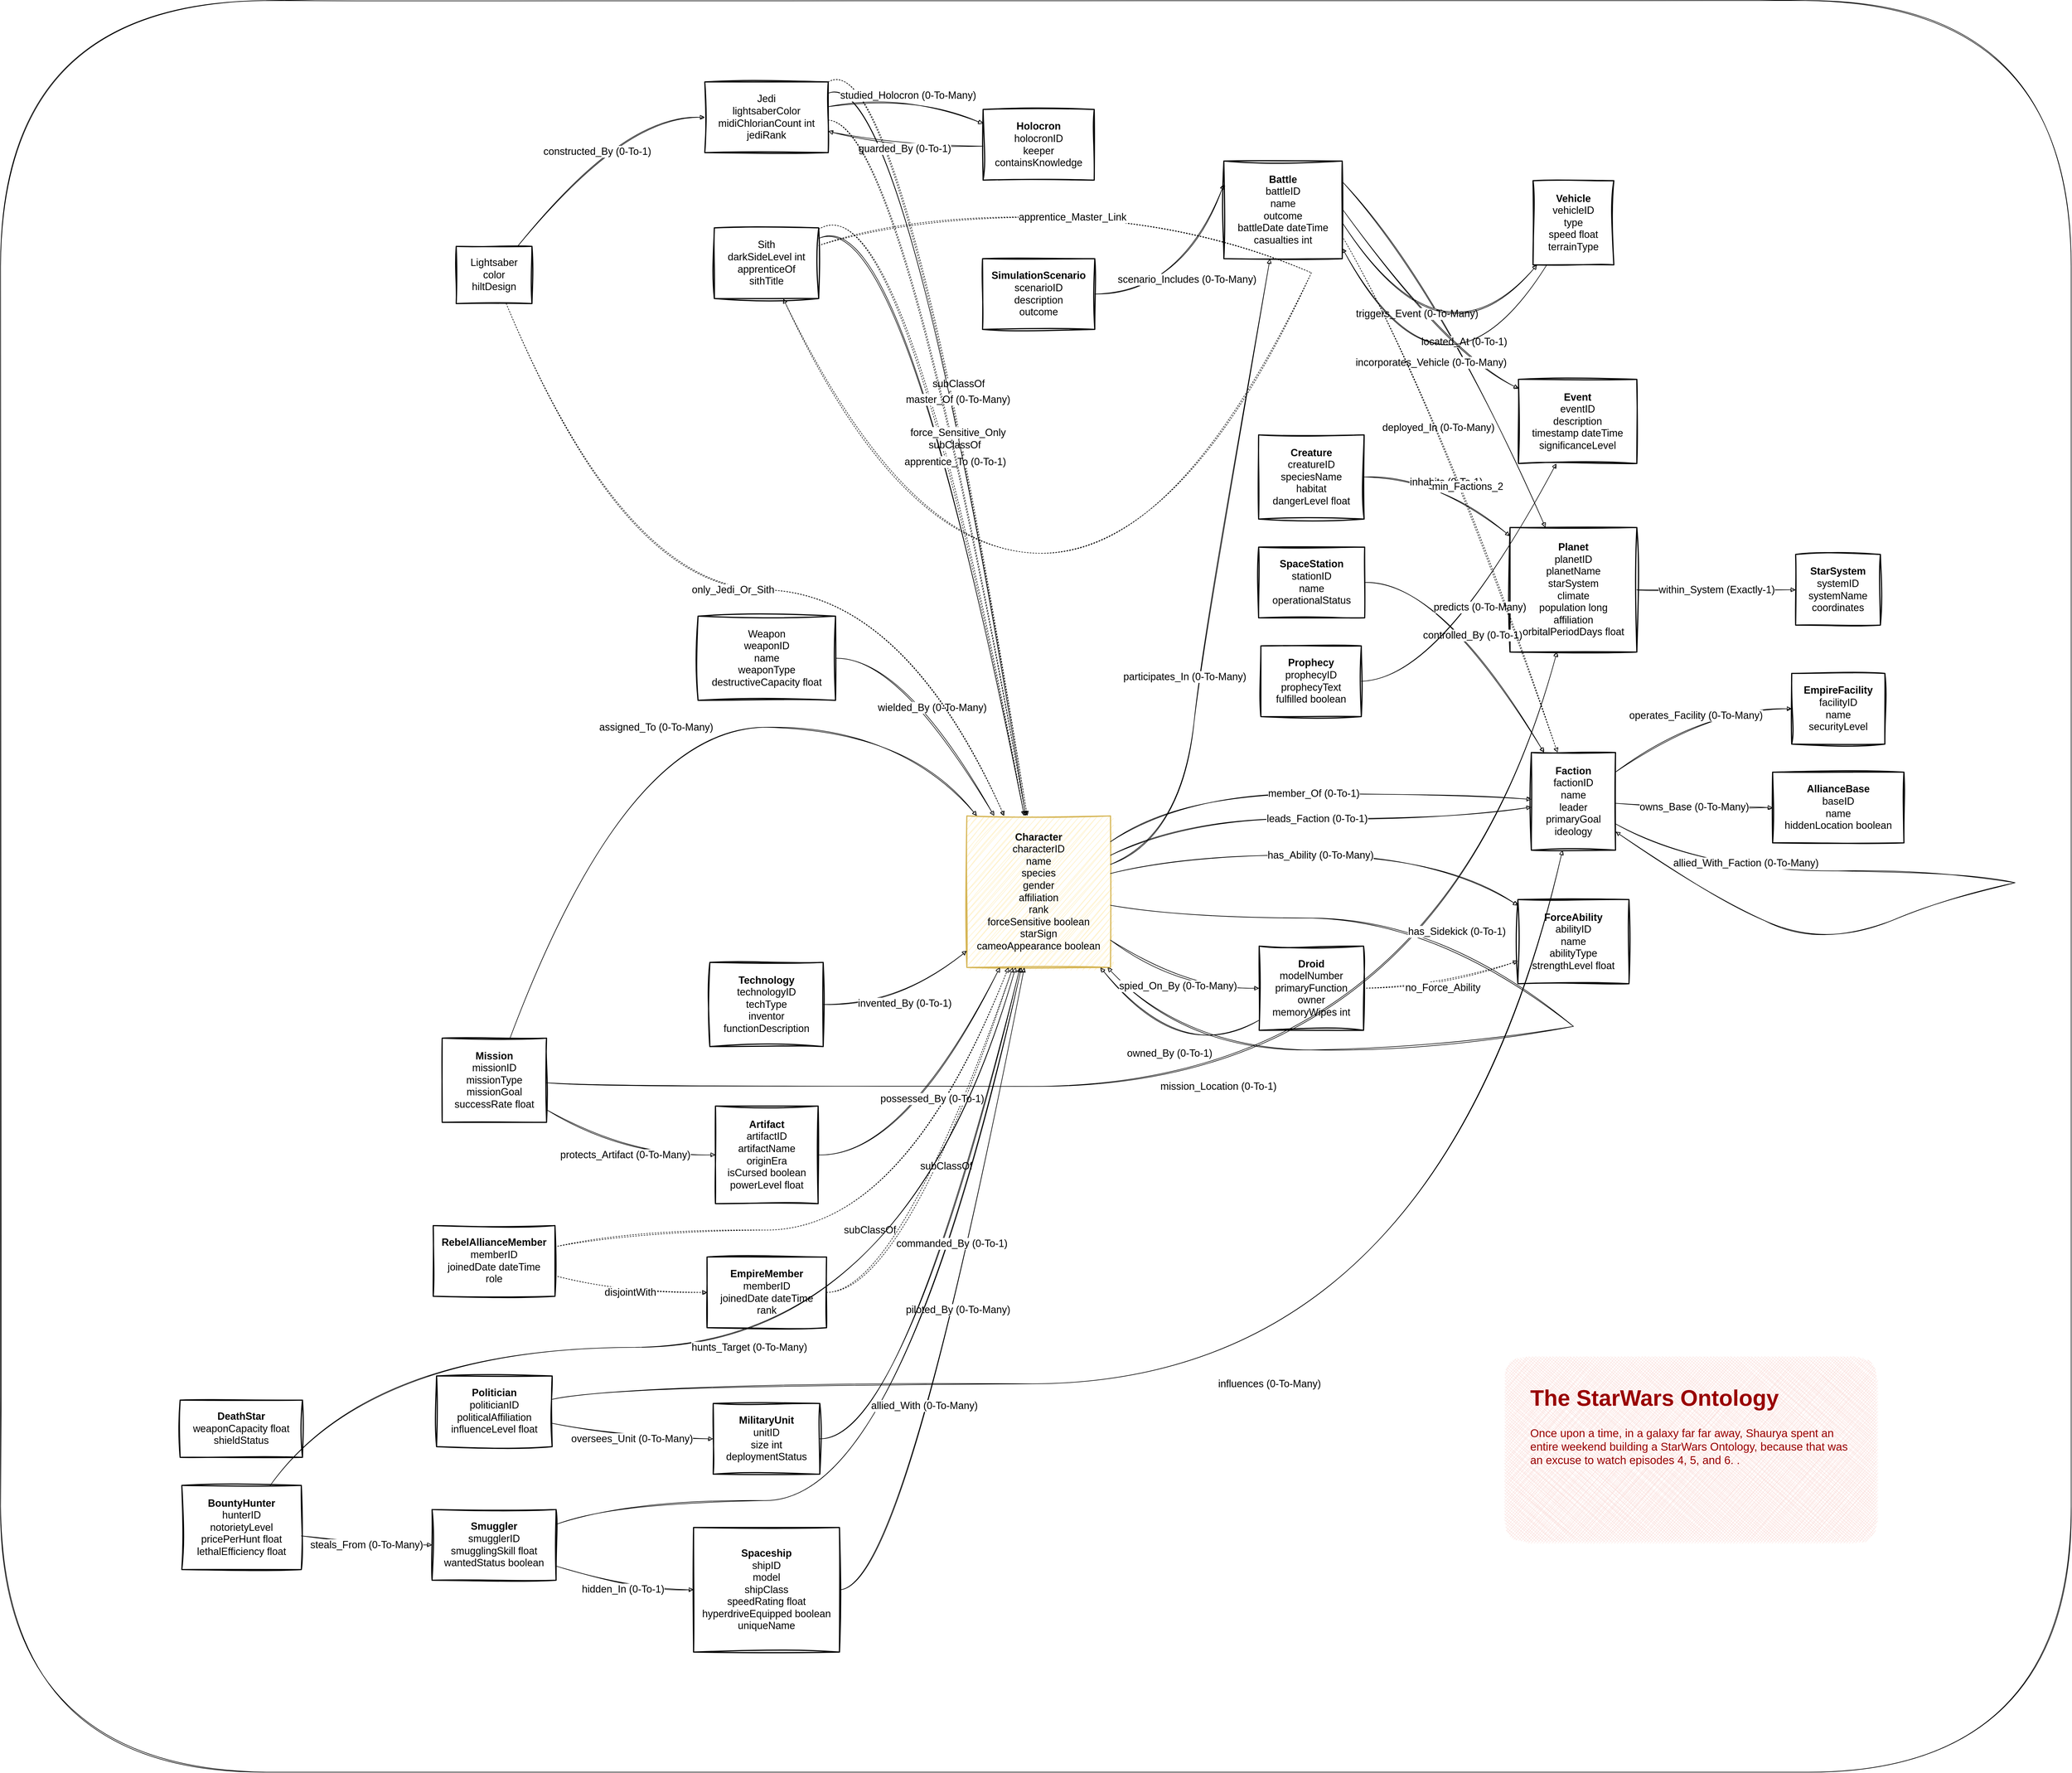 <mxfile version="26.2.14">
  <diagram name="Page-1" id="XLeZ2xFjVM-nM3Y51FrJ">
    <mxGraphModel dx="5537" dy="1596" grid="1" gridSize="10" guides="1" tooltips="1" connect="1" arrows="1" fold="1" page="1" pageScale="1" pageWidth="850" pageHeight="1100" math="0" shadow="0" adaptiveColors="auto">
      <root>
        <mxCell id="0" />
        <mxCell id="1" parent="0" />
        <mxCell id="mrrOqNTrh9wwAafQcjiY-2" value="" style="rounded=1;whiteSpace=wrap;html=1;hachureGap=4;fontFamily=Helvetica;align=center;fontSize=20;movable=0;resizable=0;rotatable=0;deletable=0;editable=0;locked=1;connectable=0;sketch=1;curveFitting=1;jiggle=2;" parent="1" vertex="1">
          <mxGeometry x="-610" y="1670" width="3690" height="3157" as="geometry" />
        </mxCell>
        <mxCell id="P2nuxgQEwrjuUguN4LJH-93" value="&lt;h1 style=&quot;margin-top: 0px;&quot;&gt;The StarWars Ontology&lt;/h1&gt;&lt;p&gt;Once upon a time, in a galaxy far far away, Shaurya spent an entire weekend building a StarWars Ontology, because that was an excuse to watch episodes 4, 5, and 6. .&lt;/p&gt;" style="text;html=1;whiteSpace=wrap;overflow=hidden;rounded=1;fontFamily=Helvetica;fontSize=20;fillColor=#fad9d5;strokeColor=none;fillStyle=cross-hatch;gradientColor=none;fontColor=#990000;spacing=44;align=left;spacingLeft=2;movable=0;resizable=0;rotatable=0;deletable=0;editable=0;locked=1;connectable=0;comic=0;arcSize=12;sketch=1;curveFitting=1;jiggle=2;" parent="1" vertex="1">
          <mxGeometry x="2070" y="4087" width="663" height="330" as="geometry" />
        </mxCell>
        <mxCell id="SxJSznZynnQEixtCR3-F-1" value="&lt;b&gt;Character&lt;br&gt;&lt;/b&gt;characterID&lt;br&gt;name&lt;br&gt;species&lt;br&gt;gender&lt;br&gt;affiliation&lt;br&gt;rank&lt;br&gt;forceSensitive boolean&lt;br&gt;starSign&lt;br&gt;cameoAppearance boolean" style="whiteSpace=wrap;strokeWidth=2;comic=0;arcSize=12;fontSize=18;html=1;sketch=1;curveFitting=1;jiggle=2;fillColor=#fff2cc;strokeColor=#d6b656;" parent="1" vertex="1">
          <mxGeometry x="1112" y="3123" width="256" height="270" as="geometry" />
        </mxCell>
        <mxCell id="SxJSznZynnQEixtCR3-F-2" value="Jedi&lt;br&gt;lightsaberColor&lt;br&gt;midiChlorianCount int&lt;br&gt;jediRank" style="whiteSpace=wrap;strokeWidth=2;comic=0;arcSize=12;fontSize=18;html=1;sketch=1;curveFitting=1;jiggle=2;" parent="1" vertex="1">
          <mxGeometry x="645" y="1815" width="220" height="126" as="geometry" />
        </mxCell>
        <mxCell id="SxJSznZynnQEixtCR3-F-3" value="Sith&lt;br&gt;darkSideLevel int&lt;br&gt;apprenticeOf&lt;br&gt;sithTitle" style="whiteSpace=wrap;strokeWidth=2;comic=0;arcSize=12;fontSize=18;html=1;sketch=1;curveFitting=1;jiggle=2;" parent="1" vertex="1">
          <mxGeometry x="662" y="2075" width="186" height="126" as="geometry" />
        </mxCell>
        <mxCell id="SxJSznZynnQEixtCR3-F-4" value="&lt;b&gt;Droid&lt;br&gt;&lt;/b&gt;modelNumber&lt;br&gt;primaryFunction&lt;br&gt;owner&lt;br&gt;memoryWipes int" style="whiteSpace=wrap;strokeWidth=2;comic=0;arcSize=12;fontSize=18;html=1;sketch=1;curveFitting=1;jiggle=2;" parent="1" vertex="1">
          <mxGeometry x="1633" y="3355" width="186" height="150" as="geometry" />
        </mxCell>
        <mxCell id="SxJSznZynnQEixtCR3-F-5" value="&lt;b&gt;Spaceship&lt;/b&gt;&lt;br&gt;shipID&lt;br&gt;model&lt;br&gt;shipClass&lt;br&gt;speedRating float&lt;br&gt;hyperdriveEquipped boolean&lt;br&gt;uniqueName" style="whiteSpace=wrap;strokeWidth=2;comic=0;arcSize=12;fontSize=18;html=1;sketch=1;curveFitting=1;jiggle=2;" parent="1" vertex="1">
          <mxGeometry x="625" y="4391" width="260" height="222" as="geometry" />
        </mxCell>
        <mxCell id="SxJSznZynnQEixtCR3-F-6" value="&lt;b&gt;Planet&lt;br&gt;&lt;/b&gt;planetID&lt;br&gt;planetName&lt;br&gt;starSystem&lt;br&gt;climate&lt;br&gt;population long&lt;br&gt;affiliation&lt;br&gt;orbitalPeriodDays float" style="whiteSpace=wrap;strokeWidth=2;comic=0;arcSize=12;fontSize=18;html=1;sketch=1;curveFitting=1;jiggle=2;" parent="1" vertex="1">
          <mxGeometry x="2080" y="2609" width="226" height="222" as="geometry" />
        </mxCell>
        <mxCell id="SxJSznZynnQEixtCR3-F-7" value="&lt;b&gt;StarSystem&lt;br&gt;&lt;/b&gt;systemID&lt;br&gt;systemName&lt;br&gt;coordinates" style="whiteSpace=wrap;strokeWidth=2;comic=0;arcSize=12;fontSize=18;html=1;sketch=1;curveFitting=1;jiggle=2;" parent="1" vertex="1">
          <mxGeometry x="2589" y="2657" width="151" height="126" as="geometry" />
        </mxCell>
        <mxCell id="SxJSznZynnQEixtCR3-F-8" value="&lt;b&gt;Faction&lt;br&gt;&lt;/b&gt;factionID&lt;br&gt;name&lt;br&gt;leader&lt;br&gt;primaryGoal&lt;br&gt;ideology" style="whiteSpace=wrap;strokeWidth=2;comic=0;arcSize=12;fontSize=18;html=1;sketch=1;curveFitting=1;jiggle=2;" parent="1" vertex="1">
          <mxGeometry x="2118" y="3010" width="150" height="174" as="geometry" />
        </mxCell>
        <mxCell id="SxJSznZynnQEixtCR3-F-9" value="&lt;b&gt;Battle&lt;br&gt;&lt;/b&gt;battleID&lt;br&gt;name&lt;br&gt;outcome&lt;br&gt;battleDate dateTime&lt;br&gt;casualties int" style="whiteSpace=wrap;strokeWidth=2;comic=0;arcSize=12;fontSize=18;html=1;sketch=1;curveFitting=1;jiggle=2;" parent="1" vertex="1">
          <mxGeometry x="1570" y="1956" width="211" height="174" as="geometry" />
        </mxCell>
        <mxCell id="SxJSznZynnQEixtCR3-F-10" value="&lt;b&gt;Event&lt;br&gt;&lt;/b&gt;eventID&lt;br&gt;description&lt;br&gt;timestamp dateTime&lt;br&gt;significanceLevel" style="whiteSpace=wrap;strokeWidth=2;comic=0;arcSize=12;fontSize=18;html=1;sketch=1;curveFitting=1;jiggle=2;" parent="1" vertex="1">
          <mxGeometry x="2095" y="2345" width="211" height="150" as="geometry" />
        </mxCell>
        <mxCell id="SxJSznZynnQEixtCR3-F-11" value="Weapon&lt;br&gt;weaponID&lt;br&gt;name&lt;br&gt;weaponType&lt;br&gt;destructiveCapacity float" style="whiteSpace=wrap;strokeWidth=2;comic=0;arcSize=12;fontSize=18;html=1;sketch=1;curveFitting=1;jiggle=2;" parent="1" vertex="1">
          <mxGeometry x="633" y="2767" width="245" height="150" as="geometry" />
        </mxCell>
        <mxCell id="SxJSznZynnQEixtCR3-F-12" value="Lightsaber&lt;br&gt;color&lt;br&gt;hiltDesign" style="whiteSpace=wrap;strokeWidth=2;comic=0;arcSize=12;fontSize=18;html=1;sketch=1;curveFitting=1;jiggle=2;" parent="1" vertex="1">
          <mxGeometry x="202" y="2108" width="135" height="102" as="geometry" />
        </mxCell>
        <mxCell id="SxJSznZynnQEixtCR3-F-13" value="&lt;b&gt;ForceAbility&lt;br&gt;&lt;/b&gt;abilityID&lt;br&gt;name&lt;br&gt;abilityType&lt;br&gt;strengthLevel float" style="whiteSpace=wrap;strokeWidth=2;comic=0;arcSize=12;fontSize=18;html=1;sketch=1;curveFitting=1;jiggle=2;" parent="1" vertex="1">
          <mxGeometry x="2094" y="3272" width="198" height="150" as="geometry" />
        </mxCell>
        <mxCell id="SxJSznZynnQEixtCR3-F-14" value="&lt;b&gt;Vehicle&lt;br&gt;&lt;/b&gt;vehicleID&lt;br&gt;type&lt;br&gt;speed float&lt;br&gt;terrainType" style="whiteSpace=wrap;strokeWidth=2;comic=0;arcSize=12;fontSize=18;html=1;sketch=1;curveFitting=1;jiggle=2;" parent="1" vertex="1">
          <mxGeometry x="2121" y="1991" width="144" height="150" as="geometry" />
        </mxCell>
        <mxCell id="SxJSznZynnQEixtCR3-F-15" value="&lt;b&gt;Mission&lt;br&gt;&lt;/b&gt;missionID&lt;br&gt;missionType&lt;br&gt;missionGoal&lt;br&gt;successRate float" style="whiteSpace=wrap;strokeWidth=2;comic=0;arcSize=12;fontSize=18;html=1;sketch=1;curveFitting=1;jiggle=2;" parent="1" vertex="1">
          <mxGeometry x="177" y="3519" width="186" height="150" as="geometry" />
        </mxCell>
        <mxCell id="SxJSznZynnQEixtCR3-F-16" value="&lt;b&gt;AllianceBase&lt;br&gt;&lt;/b&gt;baseID&lt;br&gt;name&lt;br&gt;hiddenLocation boolean" style="whiteSpace=wrap;strokeWidth=2;comic=0;arcSize=12;fontSize=18;html=1;sketch=1;curveFitting=1;jiggle=2;" parent="1" vertex="1">
          <mxGeometry x="2548" y="3045" width="234" height="126" as="geometry" />
        </mxCell>
        <mxCell id="SxJSznZynnQEixtCR3-F-17" value="&lt;b&gt;EmpireFacility&lt;br&gt;&lt;/b&gt;facilityID&lt;br&gt;name&lt;br&gt;securityLevel" style="whiteSpace=wrap;strokeWidth=2;comic=0;arcSize=12;fontSize=18;html=1;sketch=1;curveFitting=1;jiggle=2;" parent="1" vertex="1">
          <mxGeometry x="2582" y="2869" width="166" height="126" as="geometry" />
        </mxCell>
        <mxCell id="SxJSznZynnQEixtCR3-F-18" value="&lt;b&gt;RebelAllianceMember&lt;br&gt;&lt;/b&gt;memberID&lt;br&gt;joinedDate dateTime&lt;br&gt;role" style="whiteSpace=wrap;strokeWidth=2;comic=0;arcSize=12;fontSize=18;html=1;sketch=1;curveFitting=1;jiggle=2;" parent="1" vertex="1">
          <mxGeometry x="161" y="3853" width="217" height="126" as="geometry" />
        </mxCell>
        <mxCell id="SxJSznZynnQEixtCR3-F-19" value="&lt;b&gt;EmpireMember&lt;br&gt;&lt;/b&gt;memberID&lt;br&gt;joinedDate dateTime&lt;br&gt;rank" style="whiteSpace=wrap;strokeWidth=2;comic=0;arcSize=12;fontSize=18;html=1;sketch=1;curveFitting=1;jiggle=2;" parent="1" vertex="1">
          <mxGeometry x="649" y="3909" width="213" height="126" as="geometry" />
        </mxCell>
        <mxCell id="SxJSznZynnQEixtCR3-F-20" value="&lt;b&gt;Creature&lt;br&gt;&lt;/b&gt;creatureID&lt;br&gt;speciesName&lt;br&gt;habitat&lt;br&gt;dangerLevel float" style="whiteSpace=wrap;strokeWidth=2;comic=0;arcSize=12;fontSize=18;html=1;sketch=1;curveFitting=1;jiggle=2;" parent="1" vertex="1">
          <mxGeometry x="1632" y="2444" width="188" height="150" as="geometry" />
        </mxCell>
        <mxCell id="SxJSznZynnQEixtCR3-F-21" value="&lt;b&gt;Technology&lt;br&gt;&lt;/b&gt;technologyID&lt;br&gt;techType&lt;br&gt;inventor&lt;br&gt;functionDescription" style="whiteSpace=wrap;strokeWidth=2;comic=0;arcSize=12;fontSize=18;html=1;sketch=1;curveFitting=1;jiggle=2;" parent="1" vertex="1">
          <mxGeometry x="654" y="3384" width="202" height="150" as="geometry" />
        </mxCell>
        <mxCell id="SxJSznZynnQEixtCR3-F-22" value="&lt;b&gt;Artifact&lt;br&gt;&lt;/b&gt;artifactID&lt;br&gt;artifactName&lt;br&gt;originEra&lt;br&gt;isCursed boolean&lt;br&gt;powerLevel float" style="whiteSpace=wrap;strokeWidth=2;comic=0;arcSize=12;fontSize=18;html=1;sketch=1;curveFitting=1;jiggle=2;" parent="1" vertex="1">
          <mxGeometry x="664" y="3640" width="183" height="174" as="geometry" />
        </mxCell>
        <mxCell id="SxJSznZynnQEixtCR3-F-23" value="&lt;b&gt;Holocron&lt;/b&gt;&lt;br&gt;holocronID&lt;br&gt;keeper&lt;br&gt;containsKnowledge" style="whiteSpace=wrap;strokeWidth=2;comic=0;arcSize=12;fontSize=18;html=1;sketch=1;curveFitting=1;jiggle=2;" parent="1" vertex="1">
          <mxGeometry x="1141" y="1864" width="198" height="126" as="geometry" />
        </mxCell>
        <mxCell id="SxJSznZynnQEixtCR3-F-24" value="&lt;b&gt;SpaceStation&lt;br&gt;&lt;/b&gt;stationID&lt;br&gt;name&lt;br&gt;operationalStatus" style="whiteSpace=wrap;strokeWidth=2;comic=0;arcSize=12;fontSize=18;html=1;sketch=1;curveFitting=1;jiggle=2;" parent="1" vertex="1">
          <mxGeometry x="1632" y="2644" width="189" height="126" as="geometry" />
        </mxCell>
        <mxCell id="SxJSznZynnQEixtCR3-F-25" value="&lt;b&gt;DeathStar&lt;br&gt;&lt;/b&gt;weaponCapacity float&lt;br&gt;shieldStatus" style="whiteSpace=wrap;strokeWidth=2;comic=0;arcSize=12;fontSize=18;html=1;sketch=1;curveFitting=1;jiggle=2;" parent="1" vertex="1">
          <mxGeometry x="-290" y="4164" width="218" height="102" as="geometry" />
        </mxCell>
        <mxCell id="SxJSznZynnQEixtCR3-F-26" value="&lt;b&gt;BountyHunter&lt;br&gt;&lt;/b&gt;hunterID&lt;br&gt;notorietyLevel&lt;br&gt;pricePerHunt float&lt;br&gt;lethalEfficiency float" style="whiteSpace=wrap;strokeWidth=2;comic=0;arcSize=12;fontSize=18;html=1;sketch=1;curveFitting=1;jiggle=2;" parent="1" vertex="1">
          <mxGeometry x="-287" y="4316" width="213" height="150" as="geometry" />
        </mxCell>
        <mxCell id="SxJSznZynnQEixtCR3-F-27" value="&lt;b&gt;Smuggler&lt;br&gt;&lt;/b&gt;smugglerID&lt;br&gt;smugglingSkill float&lt;br&gt;wantedStatus boolean" style="whiteSpace=wrap;strokeWidth=2;comic=0;arcSize=12;fontSize=18;html=1;sketch=1;curveFitting=1;jiggle=2;" parent="1" vertex="1">
          <mxGeometry x="159" y="4359" width="221" height="126" as="geometry" />
        </mxCell>
        <mxCell id="SxJSznZynnQEixtCR3-F-28" value="&lt;b&gt;Politician&lt;br&gt;&lt;/b&gt;politicianID&lt;br&gt;politicalAffiliation&lt;br&gt;influenceLevel float" style="whiteSpace=wrap;strokeWidth=2;comic=0;arcSize=12;fontSize=18;html=1;sketch=1;curveFitting=1;jiggle=2;" parent="1" vertex="1">
          <mxGeometry x="167" y="4121" width="206" height="126" as="geometry" />
        </mxCell>
        <mxCell id="SxJSznZynnQEixtCR3-F-29" value="&lt;b&gt;MilitaryUnit&lt;br&gt;&lt;/b&gt;unitID&lt;br&gt;size int&lt;br&gt;deploymentStatus" style="whiteSpace=wrap;strokeWidth=2;comic=0;arcSize=12;fontSize=18;html=1;sketch=1;curveFitting=1;jiggle=2;" parent="1" vertex="1">
          <mxGeometry x="660" y="4170" width="190" height="126" as="geometry" />
        </mxCell>
        <mxCell id="SxJSznZynnQEixtCR3-F-30" value="&lt;b&gt;SimulationScenario&lt;br&gt;&lt;/b&gt;scenarioID&lt;br&gt;description&lt;br&gt;outcome" style="whiteSpace=wrap;strokeWidth=2;comic=0;arcSize=12;fontSize=18;html=1;sketch=1;curveFitting=1;jiggle=2;" parent="1" vertex="1">
          <mxGeometry x="1140" y="2130" width="200" height="126" as="geometry" />
        </mxCell>
        <mxCell id="SxJSznZynnQEixtCR3-F-31" value="&lt;b&gt;Prophecy&lt;br&gt;&lt;/b&gt;prophecyID&lt;br&gt;prophecyText&lt;br&gt;fulfilled boolean" style="whiteSpace=wrap;strokeWidth=2;comic=0;arcSize=12;fontSize=18;html=1;sketch=1;curveFitting=1;jiggle=2;" parent="1" vertex="1">
          <mxGeometry x="1636" y="2820" width="179" height="126" as="geometry" />
        </mxCell>
        <mxCell id="SxJSznZynnQEixtCR3-F-32" value="" style="whiteSpace=wrap;strokeWidth=2;comic=0;arcSize=12;fontSize=18;html=1;sketch=1;curveFitting=1;jiggle=2;" parent="1" vertex="1">
          <mxGeometry x="1726" y="3305" as="geometry" />
        </mxCell>
        <mxCell id="SxJSznZynnQEixtCR3-F-33" value="" style="whiteSpace=wrap;strokeWidth=2;comic=0;arcSize=12;fontSize=18;html=1;sketch=1;curveFitting=1;jiggle=2;" parent="1" vertex="1">
          <mxGeometry x="2193" y="3498" as="geometry" />
        </mxCell>
        <mxCell id="SxJSznZynnQEixtCR3-F-34" value="" style="whiteSpace=wrap;strokeWidth=2;comic=0;arcSize=12;fontSize=18;html=1;sketch=1;curveFitting=1;jiggle=2;" parent="1" vertex="1">
          <mxGeometry x="2664" y="3221" as="geometry" />
        </mxCell>
        <mxCell id="SxJSznZynnQEixtCR3-F-35" value="" style="whiteSpace=wrap;strokeWidth=2;comic=0;arcSize=12;fontSize=18;html=1;sketch=1;curveFitting=1;jiggle=2;" parent="1" vertex="1">
          <mxGeometry x="2980" y="3242" as="geometry" />
        </mxCell>
        <mxCell id="SxJSznZynnQEixtCR3-F-36" value="" style="whiteSpace=wrap;strokeWidth=2;comic=0;arcSize=12;fontSize=18;html=1;sketch=1;curveFitting=1;jiggle=2;" parent="1" vertex="1">
          <mxGeometry x="1240" y="2056" as="geometry" />
        </mxCell>
        <mxCell id="SxJSznZynnQEixtCR3-F-37" value="" style="whiteSpace=wrap;strokeWidth=2;comic=0;arcSize=12;fontSize=18;html=1;sketch=1;curveFitting=1;jiggle=2;" parent="1" vertex="1">
          <mxGeometry x="1726" y="2155" as="geometry" />
        </mxCell>
        <mxCell id="SxJSznZynnQEixtCR3-F-38" value="subClassOf" style="curved=1;dashed=1;dashPattern=2 3;startArrow=none;endArrow=block;exitX=1;exitY=0;entryX=0.42;entryY=0;rounded=0;comic=0;arcSize=12;fontSize=18;html=1;sketch=1;curveFitting=1;jiggle=2;" parent="1" source="SxJSznZynnQEixtCR3-F-2" target="SxJSznZynnQEixtCR3-F-1" edge="1">
          <mxGeometry relative="1" as="geometry">
            <Array as="points">
              <mxPoint x="999" y="1737" />
            </Array>
          </mxGeometry>
        </mxCell>
        <mxCell id="SxJSznZynnQEixtCR3-F-39" value="subClassOf" style="curved=1;dashed=1;dashPattern=2 3;startArrow=none;endArrow=block;exitX=1;exitY=0.02;entryX=0.4;entryY=0;rounded=0;comic=0;arcSize=12;fontSize=18;html=1;sketch=1;curveFitting=1;jiggle=2;" parent="1" source="SxJSznZynnQEixtCR3-F-3" target="SxJSznZynnQEixtCR3-F-1" edge="1">
          <mxGeometry relative="1" as="geometry">
            <Array as="points">
              <mxPoint x="999" y="1979" />
            </Array>
          </mxGeometry>
        </mxCell>
        <mxCell id="SxJSznZynnQEixtCR3-F-40" value="subClassOf" style="curved=1;dashed=1;dashPattern=2 3;startArrow=none;endArrow=block;exitX=1;exitY=0.3;entryX=0.29;entryY=1;rounded=0;comic=0;arcSize=12;fontSize=18;html=1;sketch=1;curveFitting=1;jiggle=2;" parent="1" source="SxJSznZynnQEixtCR3-F-18" target="SxJSznZynnQEixtCR3-F-1" edge="1">
          <mxGeometry relative="1" as="geometry">
            <Array as="points">
              <mxPoint x="503" y="3861" />
              <mxPoint x="999" y="3861" />
            </Array>
          </mxGeometry>
        </mxCell>
        <mxCell id="SxJSznZynnQEixtCR3-F-41" value="subClassOf" style="curved=1;dashed=1;dashPattern=2 3;startArrow=none;endArrow=block;exitX=1;exitY=0.5;entryX=0.32;entryY=1;rounded=0;comic=0;arcSize=12;fontSize=18;html=1;sketch=1;curveFitting=1;jiggle=2;" parent="1" source="SxJSznZynnQEixtCR3-F-19" target="SxJSznZynnQEixtCR3-F-1" edge="1">
          <mxGeometry relative="1" as="geometry">
            <Array as="points">
              <mxPoint x="999" y="3972" />
            </Array>
          </mxGeometry>
        </mxCell>
        <mxCell id="SxJSznZynnQEixtCR3-F-42" value="disjointWith" style="curved=1;dashed=1;dashPattern=2 3;startArrow=none;endArrow=block;exitX=1;exitY=0.71;entryX=0;entryY=0.5;rounded=0;comic=0;arcSize=12;fontSize=18;html=1;sketch=1;curveFitting=1;jiggle=2;" parent="1" source="SxJSznZynnQEixtCR3-F-18" target="SxJSznZynnQEixtCR3-F-19" edge="1">
          <mxGeometry relative="1" as="geometry">
            <Array as="points">
              <mxPoint x="503" y="3972" />
            </Array>
          </mxGeometry>
        </mxCell>
        <mxCell id="SxJSznZynnQEixtCR3-F-43" value="member_Of (0-To-1)" style="curved=1;startArrow=none;endArrow=block;exitX=1;exitY=0.17;entryX=0;entryY=0.48;rounded=0;comic=0;arcSize=12;fontSize=18;html=1;sketch=1;curveFitting=1;jiggle=2;" parent="1" source="SxJSznZynnQEixtCR3-F-1" target="SxJSznZynnQEixtCR3-F-8" edge="1">
          <mxGeometry relative="1" as="geometry">
            <Array as="points">
              <mxPoint x="1494" y="3083" />
              <mxPoint x="1956" y="3083" />
            </Array>
          </mxGeometry>
        </mxCell>
        <mxCell id="SxJSznZynnQEixtCR3-F-44" value="leads_Faction (0-To-1)" style="curved=1;startArrow=none;endArrow=block;exitX=1;exitY=0.26;entryX=0;entryY=0.56;rounded=0;comic=0;arcSize=12;fontSize=18;html=1;sketch=1;curveFitting=1;jiggle=2;" parent="1" source="SxJSznZynnQEixtCR3-F-1" target="SxJSznZynnQEixtCR3-F-8" edge="1">
          <mxGeometry relative="1" as="geometry">
            <Array as="points">
              <mxPoint x="1494" y="3128" />
              <mxPoint x="1956" y="3128" />
            </Array>
          </mxGeometry>
        </mxCell>
        <mxCell id="SxJSznZynnQEixtCR3-F-45" value="apprentice_To (0-To-1)" style="curved=1;startArrow=none;endArrow=block;exitX=1;exitY=0.15;entryX=0.4;entryY=0;rounded=0;comic=0;arcSize=12;fontSize=18;html=1;sketch=1;curveFitting=1;jiggle=2;" parent="1" source="SxJSznZynnQEixtCR3-F-3" target="SxJSznZynnQEixtCR3-F-1" edge="1">
          <mxGeometry relative="1" as="geometry">
            <Array as="points">
              <mxPoint x="999" y="2024" />
            </Array>
          </mxGeometry>
        </mxCell>
        <mxCell id="SxJSznZynnQEixtCR3-F-46" value="master_Of (0-To-Many)" style="curved=1;startArrow=none;endArrow=block;exitX=1;exitY=0.16;entryX=0.41;entryY=0;rounded=0;comic=0;arcSize=12;fontSize=18;html=1;sketch=1;curveFitting=1;jiggle=2;" parent="1" source="SxJSznZynnQEixtCR3-F-2" target="SxJSznZynnQEixtCR3-F-1" edge="1">
          <mxGeometry relative="1" as="geometry">
            <Array as="points">
              <mxPoint x="999" y="1782" />
            </Array>
          </mxGeometry>
        </mxCell>
        <mxCell id="SxJSznZynnQEixtCR3-F-47" value="participates_In (0-To-Many)" style="curved=1;startArrow=none;endArrow=block;exitX=1;exitY=0.32;entryX=0.39;entryY=1;rounded=0;comic=0;arcSize=12;fontSize=18;html=1;sketch=1;curveFitting=1;jiggle=2;" parent="1" source="SxJSznZynnQEixtCR3-F-1" target="SxJSznZynnQEixtCR3-F-9" edge="1">
          <mxGeometry x="-0.289" y="26" relative="1" as="geometry">
            <Array as="points">
              <mxPoint x="1494" y="3160" />
              <mxPoint x="1540" y="2750" />
            </Array>
            <mxPoint as="offset" />
          </mxGeometry>
        </mxCell>
        <mxCell id="SxJSznZynnQEixtCR3-F-48" value="located_At (0-To-1)" style="curved=1;startArrow=none;endArrow=block;exitX=1;exitY=0.21;entryX=0.28;entryY=0;rounded=0;comic=0;arcSize=12;fontSize=18;html=1;sketch=1;curveFitting=1;jiggle=2;" parent="1" source="SxJSznZynnQEixtCR3-F-9" target="SxJSznZynnQEixtCR3-F-6" edge="1">
          <mxGeometry relative="1" as="geometry">
            <Array as="points">
              <mxPoint x="1956" y="2183" />
            </Array>
          </mxGeometry>
        </mxCell>
        <mxCell id="SxJSznZynnQEixtCR3-F-49" value="triggers_Event (0-To-Many)" style="curved=1;startArrow=none;endArrow=block;exitX=1;exitY=0.49;entryX=0;entryY=0.11;rounded=0;comic=0;arcSize=12;fontSize=18;html=1;sketch=1;curveFitting=1;jiggle=2;" parent="1" source="SxJSznZynnQEixtCR3-F-9" target="SxJSznZynnQEixtCR3-F-10" edge="1">
          <mxGeometry relative="1" as="geometry">
            <Array as="points">
              <mxPoint x="1956" y="2287" />
            </Array>
          </mxGeometry>
        </mxCell>
        <mxCell id="SxJSznZynnQEixtCR3-F-50" value="owned_By (0-To-1)" style="curved=1;startArrow=none;endArrow=block;exitX=0;exitY=0.88;entryX=0.93;entryY=1;rounded=0;comic=0;arcSize=12;fontSize=18;html=1;sketch=1;curveFitting=1;jiggle=2;" parent="1" source="SxJSznZynnQEixtCR3-F-4" target="SxJSznZynnQEixtCR3-F-1" edge="1">
          <mxGeometry relative="1" as="geometry">
            <Array as="points">
              <mxPoint x="1494" y="3572" />
            </Array>
          </mxGeometry>
        </mxCell>
        <mxCell id="SxJSznZynnQEixtCR3-F-51" value="piloted_By (0-To-Many)" style="curved=1;startArrow=none;endArrow=block;exitX=1;exitY=0.5;entryX=0.4;entryY=1;rounded=0;comic=0;arcSize=12;fontSize=18;html=1;sketch=1;curveFitting=1;jiggle=2;" parent="1" source="SxJSznZynnQEixtCR3-F-5" target="SxJSznZynnQEixtCR3-F-1" edge="1">
          <mxGeometry relative="1" as="geometry">
            <Array as="points">
              <mxPoint x="999" y="4502" />
            </Array>
          </mxGeometry>
        </mxCell>
        <mxCell id="SxJSznZynnQEixtCR3-F-52" value="within_System (Exactly-1)" style="curved=1;startArrow=none;endArrow=block;exitX=1;exitY=0.5;entryX=0;entryY=0.5;rounded=0;comic=0;arcSize=12;fontSize=18;html=1;sketch=1;curveFitting=1;jiggle=2;" parent="1" source="SxJSznZynnQEixtCR3-F-6" target="SxJSznZynnQEixtCR3-F-7" edge="1">
          <mxGeometry relative="1" as="geometry">
            <Array as="points" />
          </mxGeometry>
        </mxCell>
        <mxCell id="SxJSznZynnQEixtCR3-F-53" value="wielded_By (0-To-Many)" style="curved=1;startArrow=none;endArrow=block;exitX=1;exitY=0.5;entryX=0.19;entryY=0;rounded=0;comic=0;arcSize=12;fontSize=18;html=1;sketch=1;curveFitting=1;jiggle=2;" parent="1" source="SxJSznZynnQEixtCR3-F-11" target="SxJSznZynnQEixtCR3-F-1" edge="1">
          <mxGeometry relative="1" as="geometry">
            <Array as="points">
              <mxPoint x="999" y="2842" />
            </Array>
          </mxGeometry>
        </mxCell>
        <mxCell id="SxJSznZynnQEixtCR3-F-54" value="has_Ability (0-To-Many)" style="curved=1;startArrow=none;endArrow=block;exitX=1;exitY=0.38;entryX=0;entryY=0.07;rounded=0;comic=0;arcSize=12;fontSize=18;html=1;sketch=1;curveFitting=1;jiggle=2;" parent="1" source="SxJSznZynnQEixtCR3-F-1" target="SxJSznZynnQEixtCR3-F-13" edge="1">
          <mxGeometry relative="1" as="geometry">
            <Array as="points">
              <mxPoint x="1494" y="3193" />
              <mxPoint x="1956" y="3193" />
            </Array>
          </mxGeometry>
        </mxCell>
        <mxCell id="SxJSznZynnQEixtCR3-F-55" value="deployed_In (0-To-Many)" style="curved=1;startArrow=none;endArrow=block;exitX=0.17;exitY=1;entryX=1;entryY=0.89;rounded=0;comic=0;arcSize=12;fontSize=18;html=1;sketch=1;curveFitting=1;jiggle=2;" parent="1" source="SxJSznZynnQEixtCR3-F-14" target="SxJSznZynnQEixtCR3-F-9" edge="1">
          <mxGeometry relative="1" as="geometry">
            <Array as="points">
              <mxPoint x="1956" y="2439" />
            </Array>
          </mxGeometry>
        </mxCell>
        <mxCell id="SxJSznZynnQEixtCR3-F-56" value="assigned_To (0-To-Many)" style="curved=1;startArrow=none;endArrow=block;exitX=0.65;exitY=0;entryX=0.07;entryY=0;rounded=0;comic=0;arcSize=12;fontSize=18;html=1;sketch=1;curveFitting=1;jiggle=2;" parent="1" source="SxJSznZynnQEixtCR3-F-15" target="SxJSznZynnQEixtCR3-F-1" edge="1">
          <mxGeometry relative="1" as="geometry">
            <Array as="points">
              <mxPoint x="503" y="2965" />
              <mxPoint x="999" y="2965" />
            </Array>
          </mxGeometry>
        </mxCell>
        <mxCell id="SxJSznZynnQEixtCR3-F-57" value="mission_Location (0-To-1)" style="curved=1;startArrow=none;endArrow=block;exitX=1;exitY=0.53;entryX=0.37;entryY=1;rounded=0;comic=0;arcSize=12;fontSize=18;html=1;sketch=1;curveFitting=1;jiggle=2;" parent="1" source="SxJSznZynnQEixtCR3-F-15" target="SxJSznZynnQEixtCR3-F-6" edge="1">
          <mxGeometry relative="1" as="geometry">
            <Array as="points">
              <mxPoint x="503" y="3605" />
              <mxPoint x="1956" y="3605" />
            </Array>
          </mxGeometry>
        </mxCell>
        <mxCell id="SxJSznZynnQEixtCR3-F-58" value="operates_Facility (0-To-Many)" style="curved=1;startArrow=none;endArrow=block;exitX=1;exitY=0.2;entryX=0;entryY=0.5;rounded=0;comic=0;arcSize=12;fontSize=18;html=1;sketch=1;curveFitting=1;jiggle=2;" parent="1" source="SxJSznZynnQEixtCR3-F-8" target="SxJSznZynnQEixtCR3-F-17" edge="1">
          <mxGeometry relative="1" as="geometry">
            <Array as="points">
              <mxPoint x="2427" y="2932" />
            </Array>
          </mxGeometry>
        </mxCell>
        <mxCell id="SxJSznZynnQEixtCR3-F-59" value="owns_Base (0-To-Many)" style="curved=1;startArrow=none;endArrow=block;exitX=1;exitY=0.52;entryX=0;entryY=0.5;rounded=0;comic=0;arcSize=12;fontSize=18;html=1;sketch=1;curveFitting=1;jiggle=2;" parent="1" source="SxJSznZynnQEixtCR3-F-8" target="SxJSznZynnQEixtCR3-F-16" edge="1">
          <mxGeometry relative="1" as="geometry">
            <Array as="points">
              <mxPoint x="2427" y="3108" />
            </Array>
          </mxGeometry>
        </mxCell>
        <mxCell id="SxJSznZynnQEixtCR3-F-60" value="inhabits (0-To-1)" style="curved=1;startArrow=none;endArrow=block;exitX=1;exitY=0.5;entryX=0;entryY=0.07;rounded=0;comic=0;arcSize=12;fontSize=18;html=1;sketch=1;curveFitting=1;jiggle=2;" parent="1" source="SxJSznZynnQEixtCR3-F-20" target="SxJSznZynnQEixtCR3-F-6" edge="1">
          <mxGeometry relative="1" as="geometry">
            <Array as="points">
              <mxPoint x="1956" y="2519" />
            </Array>
          </mxGeometry>
        </mxCell>
        <mxCell id="SxJSznZynnQEixtCR3-F-61" value="invented_By (0-To-1)" style="curved=1;startArrow=none;endArrow=block;exitX=1;exitY=0.5;entryX=0;entryY=0.89;rounded=0;comic=0;arcSize=12;fontSize=18;html=1;sketch=1;curveFitting=1;jiggle=2;" parent="1" source="SxJSznZynnQEixtCR3-F-21" target="SxJSznZynnQEixtCR3-F-1" edge="1">
          <mxGeometry relative="1" as="geometry">
            <Array as="points">
              <mxPoint x="999" y="3459" />
            </Array>
          </mxGeometry>
        </mxCell>
        <mxCell id="SxJSznZynnQEixtCR3-F-62" value="possessed_By (0-To-1)" style="curved=1;startArrow=none;endArrow=block;exitX=1;exitY=0.5;entryX=0.23;entryY=1;rounded=0;comic=0;arcSize=12;fontSize=18;html=1;sketch=1;curveFitting=1;jiggle=2;" parent="1" source="SxJSznZynnQEixtCR3-F-22" target="SxJSznZynnQEixtCR3-F-1" edge="1">
          <mxGeometry relative="1" as="geometry">
            <Array as="points">
              <mxPoint x="999" y="3727" />
            </Array>
          </mxGeometry>
        </mxCell>
        <mxCell id="SxJSznZynnQEixtCR3-F-63" value="controlled_By (0-To-1)" style="curved=1;startArrow=none;endArrow=block;exitX=1;exitY=0.5;entryX=0.15;entryY=0;rounded=0;comic=0;arcSize=12;fontSize=18;html=1;sketch=1;curveFitting=1;jiggle=2;" parent="1" source="SxJSznZynnQEixtCR3-F-24" target="SxJSznZynnQEixtCR3-F-8" edge="1">
          <mxGeometry relative="1" as="geometry">
            <Array as="points">
              <mxPoint x="1956" y="2707" />
            </Array>
          </mxGeometry>
        </mxCell>
        <mxCell id="SxJSznZynnQEixtCR3-F-64" value="scenario_Includes (0-To-Many)" style="curved=1;startArrow=none;endArrow=block;exitX=1;exitY=0.5;entryX=0;entryY=0.24;rounded=0;comic=0;arcSize=12;fontSize=18;html=1;sketch=1;curveFitting=1;jiggle=2;" parent="1" source="SxJSznZynnQEixtCR3-F-30" target="SxJSznZynnQEixtCR3-F-9" edge="1">
          <mxGeometry relative="1" as="geometry">
            <Array as="points">
              <mxPoint x="1494" y="2193" />
            </Array>
          </mxGeometry>
        </mxCell>
        <mxCell id="SxJSznZynnQEixtCR3-F-65" value="predicts (0-To-Many)" style="curved=1;startArrow=none;endArrow=block;exitX=1;exitY=0.5;entryX=0.32;entryY=1;rounded=0;comic=0;arcSize=12;fontSize=18;html=1;sketch=1;curveFitting=1;jiggle=2;" parent="1" source="SxJSznZynnQEixtCR3-F-31" target="SxJSznZynnQEixtCR3-F-10" edge="1">
          <mxGeometry relative="1" as="geometry">
            <Array as="points">
              <mxPoint x="1956" y="2883" />
            </Array>
          </mxGeometry>
        </mxCell>
        <mxCell id="SxJSznZynnQEixtCR3-F-66" value="influences (0-To-Many)" style="curved=1;startArrow=none;endArrow=block;exitX=1;exitY=0.33;entryX=0.37;entryY=1;rounded=0;comic=0;arcSize=12;fontSize=18;html=1;sketch=1;curveFitting=1;jiggle=2;" parent="1" source="SxJSznZynnQEixtCR3-F-28" target="SxJSznZynnQEixtCR3-F-8" edge="1">
          <mxGeometry relative="1" as="geometry">
            <Array as="points">
              <mxPoint x="503" y="4135" />
              <mxPoint x="1956" y="4135" />
            </Array>
          </mxGeometry>
        </mxCell>
        <mxCell id="SxJSznZynnQEixtCR3-F-67" value="hunts_Target (0-To-Many)" style="curved=1;startArrow=none;endArrow=block;exitX=0.74;exitY=0;entryX=0.34;entryY=1;rounded=0;comic=0;arcSize=12;fontSize=18;html=1;sketch=1;curveFitting=1;jiggle=2;" parent="1" source="SxJSznZynnQEixtCR3-F-26" target="SxJSznZynnQEixtCR3-F-1" edge="1">
          <mxGeometry relative="1" as="geometry">
            <Array as="points">
              <mxPoint x="44" y="4070" />
              <mxPoint x="999" y="4070" />
            </Array>
          </mxGeometry>
        </mxCell>
        <mxCell id="SxJSznZynnQEixtCR3-F-68" value="allied_With (0-To-Many)" style="curved=1;startArrow=none;endArrow=block;exitX=1;exitY=0.21;entryX=0.38;entryY=1;rounded=0;comic=0;arcSize=12;fontSize=18;html=1;sketch=1;curveFitting=1;jiggle=2;" parent="1" source="SxJSznZynnQEixtCR3-F-27" target="SxJSznZynnQEixtCR3-F-1" edge="1">
          <mxGeometry relative="1" as="geometry">
            <Array as="points">
              <mxPoint x="503" y="4343" />
              <mxPoint x="999" y="4343" />
            </Array>
          </mxGeometry>
        </mxCell>
        <mxCell id="SxJSznZynnQEixtCR3-F-69" value="commanded_By (0-To-1)" style="curved=1;startArrow=none;endArrow=block;exitX=1;exitY=0.5;entryX=0.37;entryY=1;rounded=0;comic=0;arcSize=12;fontSize=18;html=1;sketch=1;curveFitting=1;jiggle=2;" parent="1" source="SxJSznZynnQEixtCR3-F-29" target="SxJSznZynnQEixtCR3-F-1" edge="1">
          <mxGeometry relative="1" as="geometry">
            <Array as="points">
              <mxPoint x="999" y="4233" />
            </Array>
          </mxGeometry>
        </mxCell>
        <mxCell id="SxJSznZynnQEixtCR3-F-70" value="guarded_By (0-To-1)" style="curved=1;startArrow=none;endArrow=block;exitX=0;exitY=0.52;entryX=1;entryY=0.7;rounded=0;comic=0;arcSize=12;fontSize=18;html=1;sketch=1;curveFitting=1;jiggle=2;" parent="1" source="SxJSznZynnQEixtCR3-F-23" target="SxJSznZynnQEixtCR3-F-2" edge="1">
          <mxGeometry relative="1" as="geometry">
            <Array as="points">
              <mxPoint x="999" y="1934" />
            </Array>
          </mxGeometry>
        </mxCell>
        <mxCell id="SxJSznZynnQEixtCR3-F-71" value="" style="curved=1;startArrow=none;endArrow=none;exitX=1;exitY=0.59;entryX=-Infinity;entryY=-Infinity;rounded=0;comic=0;arcSize=12;fontSize=18;html=1;sketch=1;curveFitting=1;jiggle=2;" parent="1" source="SxJSznZynnQEixtCR3-F-1" target="SxJSznZynnQEixtCR3-F-32" edge="1">
          <mxGeometry relative="1" as="geometry">
            <Array as="points">
              <mxPoint x="1494" y="3305" />
            </Array>
          </mxGeometry>
        </mxCell>
        <mxCell id="SxJSznZynnQEixtCR3-F-72" value="has_Sidekick (0-To-1)" style="curved=1;startArrow=none;endArrow=none;exitX=Infinity;exitY=-Infinity;entryX=Infinity;entryY=Infinity;rounded=0;comic=0;arcSize=12;fontSize=18;html=1;sketch=1;curveFitting=1;jiggle=2;" parent="1" source="SxJSznZynnQEixtCR3-F-32" target="SxJSznZynnQEixtCR3-F-33" edge="1">
          <mxGeometry relative="1" as="geometry">
            <Array as="points">
              <mxPoint x="1956" y="3305" />
            </Array>
          </mxGeometry>
        </mxCell>
        <mxCell id="SxJSznZynnQEixtCR3-F-73" value="" style="curved=1;startArrow=none;endArrow=block;exitX=Infinity;exitY=Infinity;entryX=0.98;entryY=1;rounded=0;comic=0;arcSize=12;fontSize=18;html=1;sketch=1;curveFitting=1;jiggle=2;" parent="1" source="SxJSznZynnQEixtCR3-F-33" target="SxJSznZynnQEixtCR3-F-1" edge="1">
          <mxGeometry relative="1" as="geometry">
            <Array as="points">
              <mxPoint x="1956" y="3540" />
              <mxPoint x="1494" y="3540" />
            </Array>
          </mxGeometry>
        </mxCell>
        <mxCell id="SxJSznZynnQEixtCR3-F-74" value="" style="curved=1;startArrow=none;endArrow=none;exitX=1;exitY=0.73;entryX=Infinity;entryY=Infinity;rounded=0;comic=0;arcSize=12;fontSize=18;html=1;sketch=1;curveFitting=1;jiggle=2;" parent="1" source="SxJSznZynnQEixtCR3-F-8" target="SxJSznZynnQEixtCR3-F-34" edge="1">
          <mxGeometry relative="1" as="geometry">
            <Array as="points">
              <mxPoint x="2427" y="3221" />
            </Array>
          </mxGeometry>
        </mxCell>
        <mxCell id="SxJSznZynnQEixtCR3-F-75" value="allied_With_Faction (0-To-Many)" style="curved=1;startArrow=none;endArrow=none;exitX=Infinity;exitY=Infinity;entryX=NaN;entryY=-Infinity;rounded=0;comic=0;arcSize=12;fontSize=18;html=1;sketch=1;curveFitting=1;jiggle=2;" parent="1" source="SxJSznZynnQEixtCR3-F-34" target="SxJSznZynnQEixtCR3-F-35" edge="1">
          <mxGeometry x="-1" y="165" relative="1" as="geometry">
            <Array as="points">
              <mxPoint x="2881" y="3221" />
            </Array>
            <mxPoint x="-164" y="151" as="offset" />
          </mxGeometry>
        </mxCell>
        <mxCell id="SxJSznZynnQEixtCR3-F-76" value="" style="curved=1;startArrow=none;endArrow=block;exitX=NaN;exitY=-Infinity;entryX=1;entryY=0.81;rounded=0;comic=0;arcSize=12;fontSize=18;html=1;sketch=1;curveFitting=1;jiggle=2;" parent="1" source="SxJSznZynnQEixtCR3-F-35" target="SxJSznZynnQEixtCR3-F-8" edge="1">
          <mxGeometry relative="1" as="geometry">
            <Array as="points">
              <mxPoint x="2881" y="3262" />
              <mxPoint x="2640" y="3357" />
              <mxPoint x="2427" y="3262" />
            </Array>
          </mxGeometry>
        </mxCell>
        <mxCell id="SxJSznZynnQEixtCR3-F-77" value="spied_On_By (0-To-Many)" style="curved=1;startArrow=none;endArrow=block;exitX=1;exitY=0.82;entryX=0;entryY=0.5;rounded=0;comic=0;arcSize=12;fontSize=18;html=1;sketch=1;curveFitting=1;jiggle=2;" parent="1" source="SxJSznZynnQEixtCR3-F-1" target="SxJSznZynnQEixtCR3-F-4" edge="1">
          <mxGeometry relative="1" as="geometry">
            <Array as="points">
              <mxPoint x="1494" y="3430" />
            </Array>
          </mxGeometry>
        </mxCell>
        <mxCell id="SxJSznZynnQEixtCR3-F-78" value="constructed_By (0-To-1)" style="curved=1;startArrow=none;endArrow=block;exitX=0.81;exitY=0;entryX=0;entryY=0.5;rounded=0;comic=0;arcSize=12;fontSize=18;html=1;sketch=1;curveFitting=1;jiggle=2;" parent="1" source="SxJSznZynnQEixtCR3-F-12" target="SxJSznZynnQEixtCR3-F-2" edge="1">
          <mxGeometry relative="1" as="geometry">
            <Array as="points">
              <mxPoint x="503" y="1878" />
            </Array>
          </mxGeometry>
        </mxCell>
        <mxCell id="SxJSznZynnQEixtCR3-F-79" value="incorporates_Vehicle (0-To-Many)" style="curved=1;startArrow=none;endArrow=block;exitX=1;exitY=0.63;entryX=0.05;entryY=1;rounded=0;comic=0;arcSize=12;fontSize=18;html=1;sketch=1;curveFitting=1;jiggle=2;" parent="1" source="SxJSznZynnQEixtCR3-F-9" target="SxJSznZynnQEixtCR3-F-14" edge="1">
          <mxGeometry relative="1" as="geometry">
            <Array as="points">
              <mxPoint x="1956" y="2341" />
            </Array>
          </mxGeometry>
        </mxCell>
        <mxCell id="SxJSznZynnQEixtCR3-F-80" value="hidden_In (0-To-1)" style="curved=1;startArrow=none;endArrow=block;exitX=1;exitY=0.8;entryX=0;entryY=0.5;rounded=0;comic=0;arcSize=12;fontSize=18;html=1;sketch=1;curveFitting=1;jiggle=2;" parent="1" source="SxJSznZynnQEixtCR3-F-27" target="SxJSznZynnQEixtCR3-F-5" edge="1">
          <mxGeometry relative="1" as="geometry">
            <Array as="points">
              <mxPoint x="503" y="4502" />
            </Array>
          </mxGeometry>
        </mxCell>
        <mxCell id="SxJSznZynnQEixtCR3-F-81" value="steals_From (0-To-Many)" style="curved=1;startArrow=none;endArrow=block;exitX=1;exitY=0.6;entryX=0;entryY=0.5;rounded=0;comic=0;arcSize=12;fontSize=18;html=1;sketch=1;curveFitting=1;jiggle=2;" parent="1" source="SxJSznZynnQEixtCR3-F-26" target="SxJSznZynnQEixtCR3-F-27" edge="1">
          <mxGeometry relative="1" as="geometry">
            <Array as="points">
              <mxPoint x="44" y="4422" />
            </Array>
          </mxGeometry>
        </mxCell>
        <mxCell id="SxJSznZynnQEixtCR3-F-82" value="studied_Holocron (0-To-Many)" style="curved=1;startArrow=none;endArrow=block;exitX=1;exitY=0.35;entryX=0;entryY=0.2;rounded=0;comic=0;arcSize=12;fontSize=18;html=1;sketch=1;curveFitting=1;jiggle=2;" parent="1" source="SxJSznZynnQEixtCR3-F-2" target="SxJSznZynnQEixtCR3-F-23" edge="1">
          <mxGeometry relative="1" as="geometry">
            <Array as="points">
              <mxPoint x="999" y="1836" />
            </Array>
          </mxGeometry>
        </mxCell>
        <mxCell id="SxJSznZynnQEixtCR3-F-83" value="oversees_Unit (0-To-Many)" style="curved=1;startArrow=none;endArrow=block;exitX=1;exitY=0.67;entryX=0;entryY=0.5;rounded=0;comic=0;arcSize=12;fontSize=18;html=1;sketch=1;curveFitting=1;jiggle=2;" parent="1" source="SxJSznZynnQEixtCR3-F-28" target="SxJSznZynnQEixtCR3-F-29" edge="1">
          <mxGeometry relative="1" as="geometry">
            <Array as="points">
              <mxPoint x="503" y="4233" />
            </Array>
          </mxGeometry>
        </mxCell>
        <mxCell id="SxJSznZynnQEixtCR3-F-84" value="protects_Artifact (0-To-Many)" style="curved=1;startArrow=none;endArrow=block;exitX=1;exitY=0.85;entryX=0;entryY=0.5;rounded=0;comic=0;arcSize=12;fontSize=18;html=1;sketch=1;curveFitting=1;jiggle=2;" parent="1" source="SxJSznZynnQEixtCR3-F-15" target="SxJSznZynnQEixtCR3-F-22" edge="1">
          <mxGeometry relative="1" as="geometry">
            <Array as="points">
              <mxPoint x="503" y="3727" />
            </Array>
          </mxGeometry>
        </mxCell>
        <mxCell id="SxJSznZynnQEixtCR3-F-85" value="no_Force_Ability" style="curved=1;dashed=1;dashPattern=2 3;startArrow=none;endArrow=block;exitX=1;exitY=0.5;entryX=0;entryY=0.73;rounded=0;comic=0;arcSize=12;fontSize=18;html=1;sketch=1;curveFitting=1;jiggle=2;" parent="1" source="SxJSznZynnQEixtCR3-F-4" target="SxJSznZynnQEixtCR3-F-13" edge="1">
          <mxGeometry relative="1" as="geometry">
            <Array as="points">
              <mxPoint x="1956" y="3430" />
            </Array>
          </mxGeometry>
        </mxCell>
        <mxCell id="SxJSznZynnQEixtCR3-F-86" value="only_Jedi_Or_Sith" style="curved=1;dashed=1;dashPattern=2 3;startArrow=none;endArrow=block;exitX=0.66;exitY=1;entryX=0.26;entryY=0;rounded=0;comic=0;arcSize=12;fontSize=18;html=1;sketch=1;curveFitting=1;jiggle=2;" parent="1" source="SxJSznZynnQEixtCR3-F-12" target="SxJSznZynnQEixtCR3-F-1" edge="1">
          <mxGeometry relative="1" as="geometry">
            <Array as="points">
              <mxPoint x="503" y="2720" />
              <mxPoint x="999" y="2720" />
            </Array>
          </mxGeometry>
        </mxCell>
        <mxCell id="SxJSznZynnQEixtCR3-F-87" value="min_Factions_2" style="curved=1;dashed=1;dashPattern=2 3;startArrow=none;endArrow=block;exitX=1;exitY=0.77;entryX=0.31;entryY=0;rounded=0;comic=0;arcSize=12;fontSize=18;html=1;sketch=1;curveFitting=1;jiggle=2;" parent="1" source="SxJSznZynnQEixtCR3-F-9" target="SxJSznZynnQEixtCR3-F-8" edge="1">
          <mxGeometry relative="1" as="geometry">
            <Array as="points">
              <mxPoint x="1956" y="2395" />
            </Array>
          </mxGeometry>
        </mxCell>
        <mxCell id="SxJSznZynnQEixtCR3-F-88" value="" style="curved=1;dashed=1;dashPattern=2 3;startArrow=none;endArrow=none;exitX=1;exitY=0.25;entryX=-Infinity;entryY=Infinity;rounded=0;comic=0;arcSize=12;fontSize=18;html=1;sketch=1;curveFitting=1;jiggle=2;" parent="1" source="SxJSznZynnQEixtCR3-F-3" target="SxJSznZynnQEixtCR3-F-36" edge="1">
          <mxGeometry relative="1" as="geometry">
            <Array as="points">
              <mxPoint x="999" y="2056" />
            </Array>
          </mxGeometry>
        </mxCell>
        <mxCell id="SxJSznZynnQEixtCR3-F-89" value="apprentice_Master_Link" style="curved=1;dashed=1;dashPattern=2 3;startArrow=none;endArrow=none;exitX=Infinity;exitY=Infinity;entryX=-Infinity;entryY=-Infinity;rounded=0;comic=0;arcSize=12;fontSize=18;html=1;sketch=1;curveFitting=1;jiggle=2;" parent="1" source="SxJSznZynnQEixtCR3-F-36" target="SxJSznZynnQEixtCR3-F-37" edge="1">
          <mxGeometry x="-0.763" relative="1" as="geometry">
            <Array as="points">
              <mxPoint x="1494" y="2056" />
            </Array>
            <mxPoint as="offset" />
          </mxGeometry>
        </mxCell>
        <mxCell id="SxJSznZynnQEixtCR3-F-90" value="" style="curved=1;dashed=1;dashPattern=2 3;startArrow=none;endArrow=block;exitX=-Infinity;exitY=-Infinity;entryX=0.66;entryY=1;rounded=0;comic=0;arcSize=12;fontSize=18;html=1;sketch=1;curveFitting=1;jiggle=2;" parent="1" source="SxJSznZynnQEixtCR3-F-37" target="SxJSznZynnQEixtCR3-F-3" edge="1">
          <mxGeometry relative="1" as="geometry">
            <Array as="points">
              <mxPoint x="1494" y="2655" />
              <mxPoint x="999" y="2655" />
            </Array>
          </mxGeometry>
        </mxCell>
        <mxCell id="SxJSznZynnQEixtCR3-F-91" value="force_Sensitive_Only" style="curved=1;dashed=1;dashPattern=2 3;startArrow=none;endArrow=block;exitX=1;exitY=0.54;entryX=0.41;entryY=0;rounded=0;comic=0;arcSize=12;fontSize=18;html=1;sketch=1;curveFitting=1;jiggle=2;" parent="1" source="SxJSznZynnQEixtCR3-F-2" target="SxJSznZynnQEixtCR3-F-1" edge="1">
          <mxGeometry relative="1" as="geometry">
            <Array as="points">
              <mxPoint x="999" y="1889" />
            </Array>
          </mxGeometry>
        </mxCell>
      </root>
    </mxGraphModel>
  </diagram>
</mxfile>
